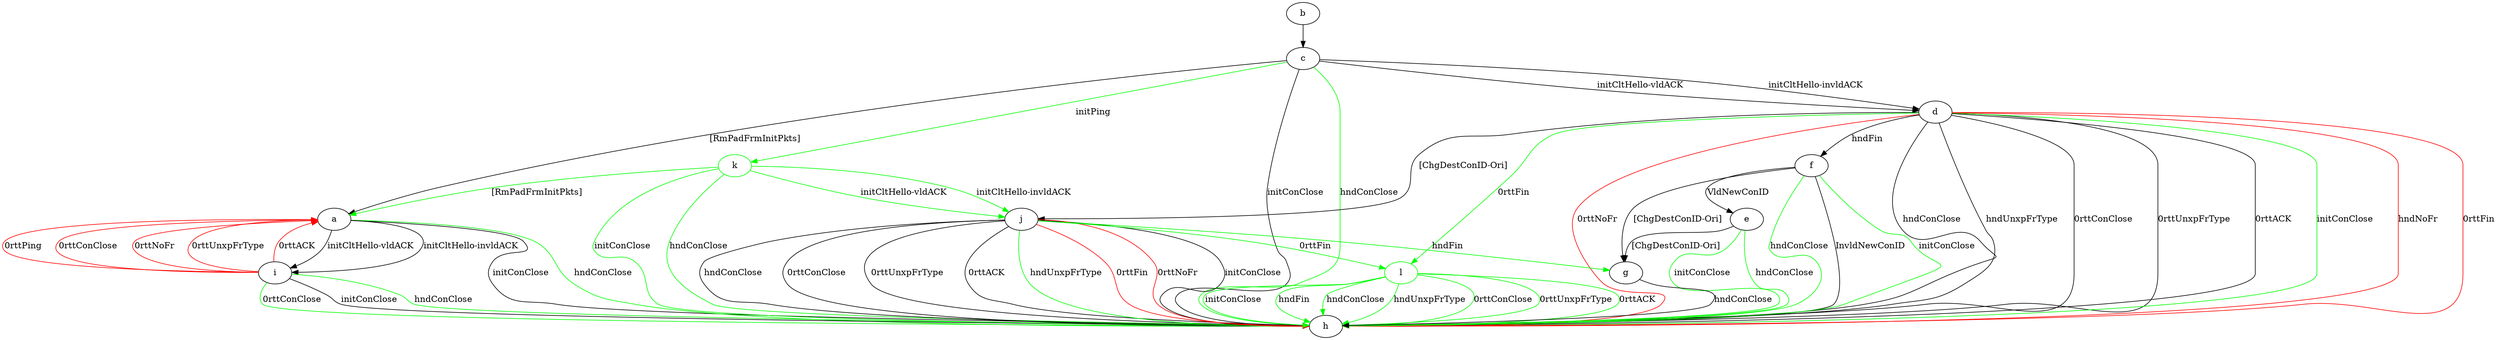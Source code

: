 digraph "" {
	a -> h	[key=0,
		label="initConClose "];
	a -> h	[key=1,
		color=green,
		label="hndConClose "];
	a -> i	[key=0,
		label="initCltHello-vldACK "];
	a -> i	[key=1,
		label="initCltHello-invldACK "];
	b -> c	[key=0];
	c -> a	[key=0,
		label="[RmPadFrmInitPkts] "];
	c -> d	[key=0,
		label="initCltHello-vldACK "];
	c -> d	[key=1,
		label="initCltHello-invldACK "];
	c -> h	[key=0,
		label="initConClose "];
	c -> h	[key=1,
		color=green,
		label="hndConClose "];
	k	[color=green];
	c -> k	[key=0,
		color=green,
		label="initPing "];
	d -> f	[key=0,
		label="hndFin "];
	d -> h	[key=0,
		label="hndConClose "];
	d -> h	[key=1,
		label="hndUnxpFrType "];
	d -> h	[key=2,
		label="0rttConClose "];
	d -> h	[key=3,
		label="0rttUnxpFrType "];
	d -> h	[key=4,
		label="0rttACK "];
	d -> h	[key=5,
		color=green,
		label="initConClose "];
	d -> h	[key=6,
		color=red,
		label="hndNoFr "];
	d -> h	[key=7,
		color=red,
		label="0rttFin "];
	d -> h	[key=8,
		color=red,
		label="0rttNoFr "];
	d -> j	[key=0,
		label="[ChgDestConID-Ori] "];
	l	[color=green];
	d -> l	[key=0,
		color=green,
		label="0rttFin "];
	e -> g	[key=0,
		label="[ChgDestConID-Ori] "];
	e -> h	[key=0,
		color=green,
		label="initConClose "];
	e -> h	[key=1,
		color=green,
		label="hndConClose "];
	f -> e	[key=0,
		label="VldNewConID "];
	f -> g	[key=0,
		label="[ChgDestConID-Ori] "];
	f -> h	[key=0,
		label="InvldNewConID "];
	f -> h	[key=1,
		color=green,
		label="initConClose "];
	f -> h	[key=2,
		color=green,
		label="hndConClose "];
	g -> h	[key=0,
		label="hndConClose "];
	i -> a	[key=0,
		color=red,
		label="0rttPing "];
	i -> a	[key=1,
		color=red,
		label="0rttConClose "];
	i -> a	[key=2,
		color=red,
		label="0rttNoFr "];
	i -> a	[key=3,
		color=red,
		label="0rttUnxpFrType "];
	i -> a	[key=4,
		color=red,
		label="0rttACK "];
	i -> h	[key=0,
		label="initConClose "];
	i -> h	[key=1,
		color=green,
		label="hndConClose "];
	i -> h	[key=2,
		color=green,
		label="0rttConClose "];
	j -> g	[key=0,
		color=green,
		label="hndFin "];
	j -> h	[key=0,
		label="initConClose "];
	j -> h	[key=1,
		label="hndConClose "];
	j -> h	[key=2,
		label="0rttConClose "];
	j -> h	[key=3,
		label="0rttUnxpFrType "];
	j -> h	[key=4,
		label="0rttACK "];
	j -> h	[key=5,
		color=green,
		label="hndUnxpFrType "];
	j -> h	[key=6,
		color=red,
		label="0rttFin "];
	j -> h	[key=7,
		color=red,
		label="0rttNoFr "];
	j -> l	[key=0,
		color=green,
		label="0rttFin "];
	k -> a	[key=0,
		color=green,
		label="[RmPadFrmInitPkts] "];
	k -> h	[key=0,
		color=green,
		label="initConClose "];
	k -> h	[key=1,
		color=green,
		label="hndConClose "];
	k -> j	[key=0,
		color=green,
		label="initCltHello-vldACK "];
	k -> j	[key=1,
		color=green,
		label="initCltHello-invldACK "];
	l -> h	[key=0,
		color=green,
		label="initConClose "];
	l -> h	[key=1,
		color=green,
		label="hndFin "];
	l -> h	[key=2,
		color=green,
		label="hndConClose "];
	l -> h	[key=3,
		color=green,
		label="hndUnxpFrType "];
	l -> h	[key=4,
		color=green,
		label="0rttConClose "];
	l -> h	[key=5,
		color=green,
		label="0rttUnxpFrType "];
	l -> h	[key=6,
		color=green,
		label="0rttACK "];
}
